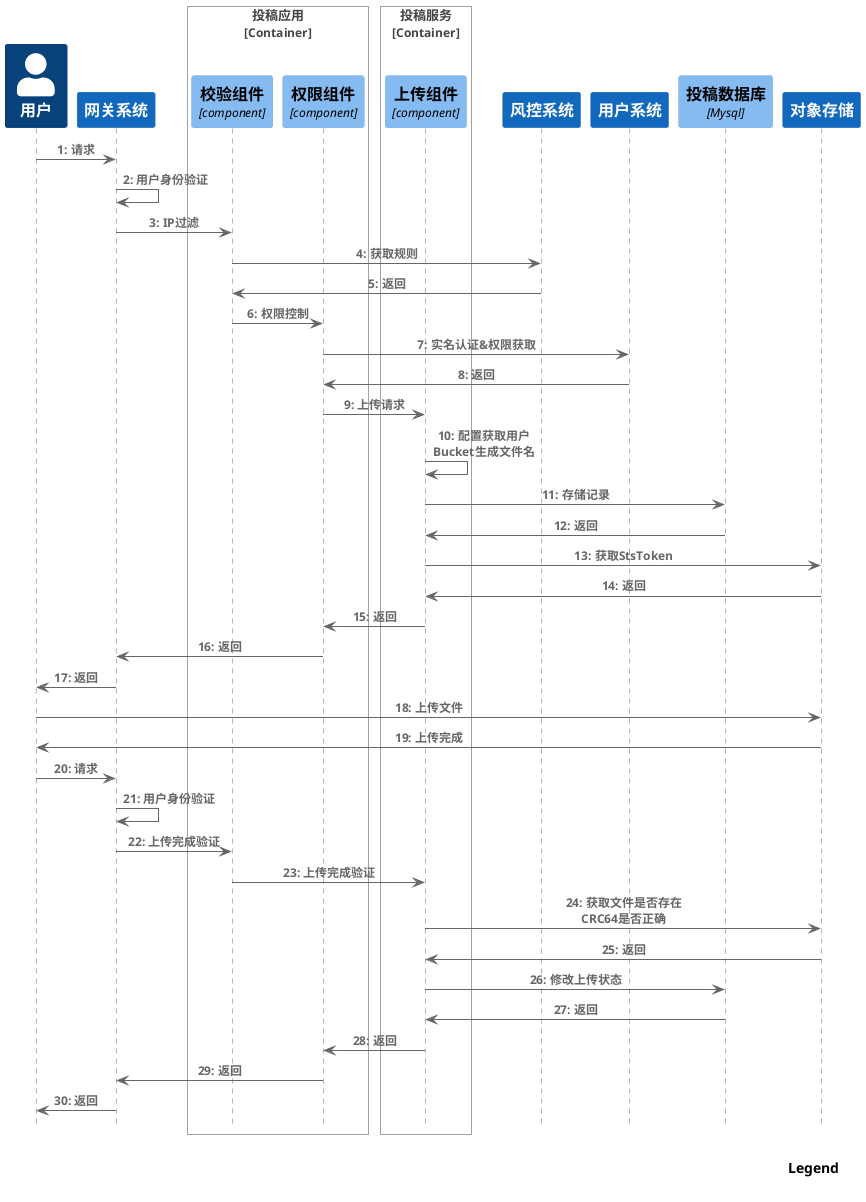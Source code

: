 @startuml
!include <C4/C4_Sequence>
SHOW_INDEX()
SHOW_LEGEND()

Person(user, "用户")
System(gateway,"网关系统")

Rel(user, gateway, "请求")
Rel(gateway, gateway, "用户身份验证")

Container_Boundary(postFacade, "投稿应用")
    Component(checkComponent, "校验组件", "component", "IP校验&安全检验")
    Component(authComponent, "权限组件", "component", "用户权限检验")
Boundary_End()

Container_Boundary(postService, "投稿服务")
    Component(uploadComponent, "上传组件", "component", "上传令牌服务")
Boundary_End()
System(security,"风控系统")
System(userSystem,"用户系统")
ComponentDb(db, "投稿数据库", "Mysql")

Rel(gateway, checkComponent, "IP过滤")
Rel(checkComponent, security, "获取规则")
Rel(security,checkComponent, "返回")
Rel(checkComponent, authComponent, "权限控制")
Rel(authComponent, userSystem, "实名认证&权限获取")
Rel(userSystem,authComponent, "返回")
Rel(authComponent, uploadComponent, "上传请求")
Rel(uploadComponent, uploadComponent, "配置获取用户\nBucket生成文件名")
Rel(uploadComponent, db, "存储记录")
Rel(db, uploadComponent, "返回")
System(objectStorage, "对象存储")
Rel(uploadComponent, objectStorage, "获取StsToken")
Rel(objectStorage, uploadComponent, "返回")
Rel(uploadComponent, authComponent, "返回")
Rel(authComponent, gateway, "返回")
Rel(gateway, user, "返回")
Rel(user, objectStorage, "上传文件")
Rel(objectStorage, user, "上传完成")
Rel(user, gateway, "请求")
Rel(gateway, gateway, "用户身份验证")
Rel(gateway, checkComponent, "上传完成验证")
Rel(checkComponent, uploadComponent, "上传完成验证")
Rel(uploadComponent, objectStorage, "获取文件是否存在\nCRC64是否正确")
Rel(objectStorage, uploadComponent, "返回")
Rel(uploadComponent, db, "修改上传状态")
Rel(db, uploadComponent, "返回")
Rel(uploadComponent, authComponent, "返回")
Rel(authComponent, gateway, "返回")
Rel(gateway, user, "返回")






@enduml